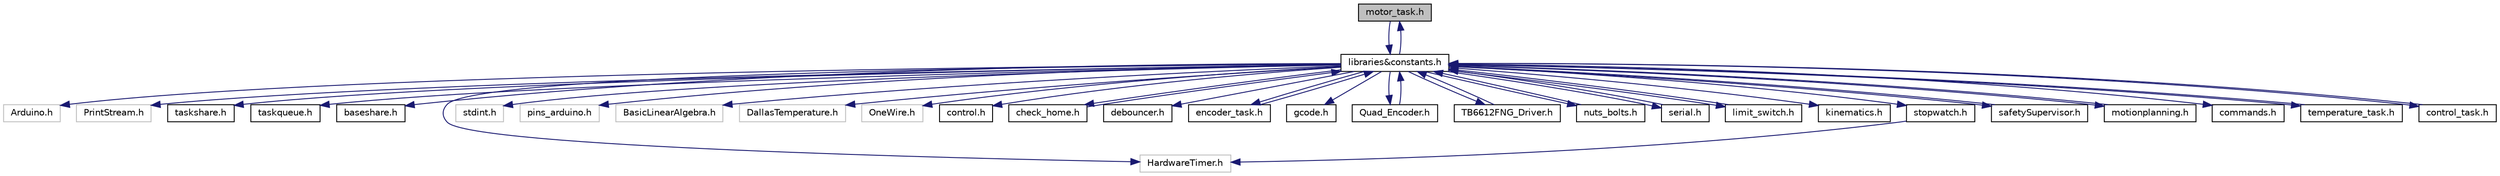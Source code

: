 digraph "motor_task.h"
{
 // LATEX_PDF_SIZE
  edge [fontname="Helvetica",fontsize="10",labelfontname="Helvetica",labelfontsize="10"];
  node [fontname="Helvetica",fontsize="10",shape=record];
  Node1 [label="motor_task.h",height=0.2,width=0.4,color="black", fillcolor="grey75", style="filled", fontcolor="black",tooltip=" "];
  Node1 -> Node2 [color="midnightblue",fontsize="10",style="solid",fontname="Helvetica"];
  Node2 [label="libraries&constants.h",height=0.2,width=0.4,color="black", fillcolor="white", style="filled",URL="$libraries_6constants_8h.html",tooltip=" "];
  Node2 -> Node3 [color="midnightblue",fontsize="10",style="solid",fontname="Helvetica"];
  Node3 [label="Arduino.h",height=0.2,width=0.4,color="grey75", fillcolor="white", style="filled",tooltip=" "];
  Node2 -> Node4 [color="midnightblue",fontsize="10",style="solid",fontname="Helvetica"];
  Node4 [label="PrintStream.h",height=0.2,width=0.4,color="grey75", fillcolor="white", style="filled",tooltip=" "];
  Node2 -> Node5 [color="midnightblue",fontsize="10",style="solid",fontname="Helvetica"];
  Node5 [label="taskshare.h",height=0.2,width=0.4,color="black", fillcolor="white", style="filled",URL="$taskshare_8h_source.html",tooltip=" "];
  Node2 -> Node6 [color="midnightblue",fontsize="10",style="solid",fontname="Helvetica"];
  Node6 [label="taskqueue.h",height=0.2,width=0.4,color="black", fillcolor="white", style="filled",URL="$taskqueue_8h_source.html",tooltip=" "];
  Node2 -> Node7 [color="midnightblue",fontsize="10",style="solid",fontname="Helvetica"];
  Node7 [label="baseshare.h",height=0.2,width=0.4,color="black", fillcolor="white", style="filled",URL="$baseshare_8h_source.html",tooltip=" "];
  Node2 -> Node8 [color="midnightblue",fontsize="10",style="solid",fontname="Helvetica"];
  Node8 [label="HardwareTimer.h",height=0.2,width=0.4,color="grey75", fillcolor="white", style="filled",tooltip=" "];
  Node2 -> Node9 [color="midnightblue",fontsize="10",style="solid",fontname="Helvetica"];
  Node9 [label="stdint.h",height=0.2,width=0.4,color="grey75", fillcolor="white", style="filled",tooltip=" "];
  Node2 -> Node10 [color="midnightblue",fontsize="10",style="solid",fontname="Helvetica"];
  Node10 [label="pins_arduino.h",height=0.2,width=0.4,color="grey75", fillcolor="white", style="filled",tooltip=" "];
  Node2 -> Node11 [color="midnightblue",fontsize="10",style="solid",fontname="Helvetica"];
  Node11 [label="BasicLinearAlgebra.h",height=0.2,width=0.4,color="grey75", fillcolor="white", style="filled",tooltip=" "];
  Node2 -> Node12 [color="midnightblue",fontsize="10",style="solid",fontname="Helvetica"];
  Node12 [label="DallasTemperature.h",height=0.2,width=0.4,color="grey75", fillcolor="white", style="filled",tooltip=" "];
  Node2 -> Node13 [color="midnightblue",fontsize="10",style="solid",fontname="Helvetica"];
  Node13 [label="OneWire.h",height=0.2,width=0.4,color="grey75", fillcolor="white", style="filled",tooltip=" "];
  Node2 -> Node14 [color="midnightblue",fontsize="10",style="solid",fontname="Helvetica"];
  Node14 [label="control.h",height=0.2,width=0.4,color="black", fillcolor="white", style="filled",URL="$control_8h.html",tooltip=" "];
  Node2 -> Node15 [color="midnightblue",fontsize="10",style="solid",fontname="Helvetica"];
  Node15 [label="check_home.h",height=0.2,width=0.4,color="black", fillcolor="white", style="filled",URL="$check__home_8h.html",tooltip=" "];
  Node15 -> Node2 [color="midnightblue",fontsize="10",style="solid",fontname="Helvetica"];
  Node2 -> Node16 [color="midnightblue",fontsize="10",style="solid",fontname="Helvetica"];
  Node16 [label="debouncer.h",height=0.2,width=0.4,color="black", fillcolor="white", style="filled",URL="$debouncer_8h.html",tooltip=" "];
  Node2 -> Node17 [color="midnightblue",fontsize="10",style="solid",fontname="Helvetica"];
  Node17 [label="encoder_task.h",height=0.2,width=0.4,color="black", fillcolor="white", style="filled",URL="$encoder__task_8h.html",tooltip=" "];
  Node17 -> Node2 [color="midnightblue",fontsize="10",style="solid",fontname="Helvetica"];
  Node2 -> Node18 [color="midnightblue",fontsize="10",style="solid",fontname="Helvetica"];
  Node18 [label="gcode.h",height=0.2,width=0.4,color="black", fillcolor="white", style="filled",URL="$gcode_8h.html",tooltip=" "];
  Node2 -> Node19 [color="midnightblue",fontsize="10",style="solid",fontname="Helvetica"];
  Node19 [label="Quad_Encoder.h",height=0.2,width=0.4,color="black", fillcolor="white", style="filled",URL="$Quad__Encoder_8h.html",tooltip=" "];
  Node19 -> Node2 [color="midnightblue",fontsize="10",style="solid",fontname="Helvetica"];
  Node2 -> Node20 [color="midnightblue",fontsize="10",style="solid",fontname="Helvetica"];
  Node20 [label="TB6612FNG_Driver.h",height=0.2,width=0.4,color="black", fillcolor="white", style="filled",URL="$TB6612FNG__Driver_8h.html",tooltip=" "];
  Node20 -> Node2 [color="midnightblue",fontsize="10",style="solid",fontname="Helvetica"];
  Node2 -> Node21 [color="midnightblue",fontsize="10",style="solid",fontname="Helvetica"];
  Node21 [label="nuts_bolts.h",height=0.2,width=0.4,color="black", fillcolor="white", style="filled",URL="$nuts__bolts_8h.html",tooltip=" "];
  Node21 -> Node2 [color="midnightblue",fontsize="10",style="solid",fontname="Helvetica"];
  Node2 -> Node1 [color="midnightblue",fontsize="10",style="solid",fontname="Helvetica"];
  Node2 -> Node22 [color="midnightblue",fontsize="10",style="solid",fontname="Helvetica"];
  Node22 [label="serial.h",height=0.2,width=0.4,color="black", fillcolor="white", style="filled",URL="$serial_8h.html",tooltip=" "];
  Node22 -> Node2 [color="midnightblue",fontsize="10",style="solid",fontname="Helvetica"];
  Node2 -> Node23 [color="midnightblue",fontsize="10",style="solid",fontname="Helvetica"];
  Node23 [label="limit_switch.h",height=0.2,width=0.4,color="black", fillcolor="white", style="filled",URL="$limit__switch_8h.html",tooltip=" "];
  Node23 -> Node2 [color="midnightblue",fontsize="10",style="solid",fontname="Helvetica"];
  Node2 -> Node24 [color="midnightblue",fontsize="10",style="solid",fontname="Helvetica"];
  Node24 [label="kinematics.h",height=0.2,width=0.4,color="black", fillcolor="white", style="filled",URL="$kinematics_8h.html",tooltip=" "];
  Node2 -> Node25 [color="midnightblue",fontsize="10",style="solid",fontname="Helvetica"];
  Node25 [label="stopwatch.h",height=0.2,width=0.4,color="black", fillcolor="white", style="filled",URL="$stopwatch_8h.html",tooltip=" "];
  Node25 -> Node8 [color="midnightblue",fontsize="10",style="solid",fontname="Helvetica"];
  Node2 -> Node26 [color="midnightblue",fontsize="10",style="solid",fontname="Helvetica"];
  Node26 [label="safetySupervisor.h",height=0.2,width=0.4,color="black", fillcolor="white", style="filled",URL="$safetySupervisor_8h.html",tooltip=" "];
  Node26 -> Node2 [color="midnightblue",fontsize="10",style="solid",fontname="Helvetica"];
  Node2 -> Node27 [color="midnightblue",fontsize="10",style="solid",fontname="Helvetica"];
  Node27 [label="motionplanning.h",height=0.2,width=0.4,color="black", fillcolor="white", style="filled",URL="$motionplanning_8h.html",tooltip=" "];
  Node27 -> Node2 [color="midnightblue",fontsize="10",style="solid",fontname="Helvetica"];
  Node2 -> Node28 [color="midnightblue",fontsize="10",style="solid",fontname="Helvetica"];
  Node28 [label="commands.h",height=0.2,width=0.4,color="black", fillcolor="white", style="filled",URL="$commands_8h.html",tooltip=" "];
  Node2 -> Node29 [color="midnightblue",fontsize="10",style="solid",fontname="Helvetica"];
  Node29 [label="temperature_task.h",height=0.2,width=0.4,color="black", fillcolor="white", style="filled",URL="$temperature__task_8h_source.html",tooltip=" "];
  Node29 -> Node2 [color="midnightblue",fontsize="10",style="solid",fontname="Helvetica"];
  Node2 -> Node30 [color="midnightblue",fontsize="10",style="solid",fontname="Helvetica"];
  Node30 [label="control_task.h",height=0.2,width=0.4,color="black", fillcolor="white", style="filled",URL="$control__task_8h.html",tooltip=" "];
  Node30 -> Node2 [color="midnightblue",fontsize="10",style="solid",fontname="Helvetica"];
}
